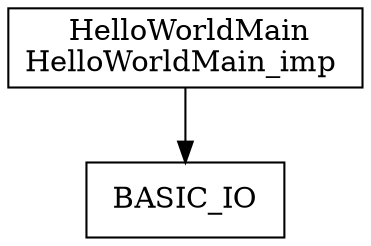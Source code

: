 digraph {
BASIC_IO [ label=" BASIC_IO " shape= box ]
HelloWorldMain_imp [ label=" HelloWorldMain\nHelloWorldMain_imp " shape= box ]

"HelloWorldMain_imp" -> "BASIC_IO" []
}
